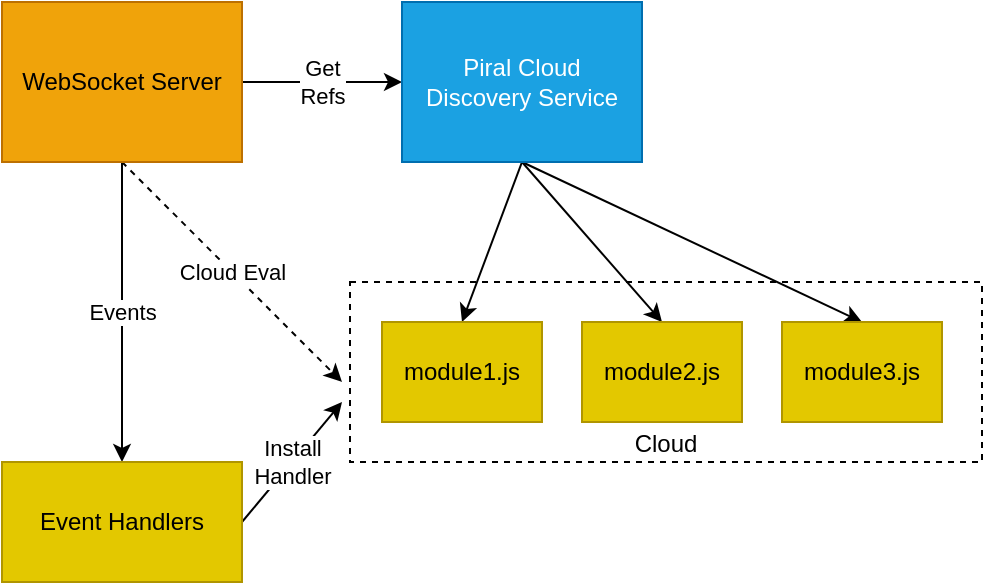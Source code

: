 <mxfile>
    <diagram id="eqUajL-OPayfKEwM5gUQ" name="Page-1">
        <mxGraphModel dx="1759" dy="1109" grid="1" gridSize="10" guides="1" tooltips="1" connect="1" arrows="1" fold="1" page="1" pageScale="1" pageWidth="827" pageHeight="1169" math="0" shadow="0">
            <root>
                <mxCell id="0"/>
                <mxCell id="1" parent="0"/>
                <mxCell id="11" value="Cloud" style="rounded=0;whiteSpace=wrap;html=1;verticalAlign=bottom;dashed=1;" parent="1" vertex="1">
                    <mxGeometry x="414" y="340" width="316" height="90" as="geometry"/>
                </mxCell>
                <mxCell id="4" value="Get&lt;br&gt;Refs" style="edgeStyle=none;html=1;exitX=1;exitY=0.5;exitDx=0;exitDy=0;entryX=0;entryY=0.5;entryDx=0;entryDy=0;" parent="1" source="2" target="3" edge="1">
                    <mxGeometry relative="1" as="geometry"/>
                </mxCell>
                <mxCell id="12" value="Cloud Eval" style="edgeStyle=none;html=1;exitX=0.5;exitY=1;exitDx=0;exitDy=0;dashed=1;" parent="1" source="2" edge="1">
                    <mxGeometry relative="1" as="geometry">
                        <mxPoint x="410" y="390" as="targetPoint"/>
                    </mxGeometry>
                </mxCell>
                <mxCell id="15" value="Events" style="edgeStyle=none;html=1;exitX=0.5;exitY=1;exitDx=0;exitDy=0;entryX=0.5;entryY=0;entryDx=0;entryDy=0;" parent="1" source="2" target="13" edge="1">
                    <mxGeometry relative="1" as="geometry"/>
                </mxCell>
                <mxCell id="2" value="WebSocket Server" style="rounded=0;whiteSpace=wrap;html=1;fillColor=#f0a30a;fontColor=#000000;strokeColor=#BD7000;" parent="1" vertex="1">
                    <mxGeometry x="240" y="200" width="120" height="80" as="geometry"/>
                </mxCell>
                <mxCell id="8" style="edgeStyle=none;html=1;exitX=0.5;exitY=1;exitDx=0;exitDy=0;entryX=0.5;entryY=0;entryDx=0;entryDy=0;" parent="1" source="3" target="5" edge="1">
                    <mxGeometry relative="1" as="geometry"/>
                </mxCell>
                <mxCell id="9" style="edgeStyle=none;html=1;exitX=0.5;exitY=1;exitDx=0;exitDy=0;entryX=0.5;entryY=0;entryDx=0;entryDy=0;" parent="1" source="3" target="6" edge="1">
                    <mxGeometry relative="1" as="geometry"/>
                </mxCell>
                <mxCell id="10" style="edgeStyle=none;html=1;exitX=0.5;exitY=1;exitDx=0;exitDy=0;entryX=0.5;entryY=0;entryDx=0;entryDy=0;" parent="1" source="3" target="7" edge="1">
                    <mxGeometry relative="1" as="geometry"/>
                </mxCell>
                <mxCell id="3" value="Piral Cloud&lt;br&gt;Discovery Service" style="rounded=0;whiteSpace=wrap;html=1;fillColor=#1ba1e2;fontColor=#ffffff;strokeColor=#006EAF;" parent="1" vertex="1">
                    <mxGeometry x="440" y="200" width="120" height="80" as="geometry"/>
                </mxCell>
                <mxCell id="5" value="module1.js" style="rounded=0;whiteSpace=wrap;html=1;fillColor=#e3c800;fontColor=#000000;strokeColor=#B09500;" parent="1" vertex="1">
                    <mxGeometry x="430" y="360" width="80" height="50" as="geometry"/>
                </mxCell>
                <mxCell id="6" value="module2.js" style="rounded=0;whiteSpace=wrap;html=1;fillColor=#e3c800;fontColor=#000000;strokeColor=#B09500;" parent="1" vertex="1">
                    <mxGeometry x="530" y="360" width="80" height="50" as="geometry"/>
                </mxCell>
                <mxCell id="7" value="module3.js" style="rounded=0;whiteSpace=wrap;html=1;fillColor=#e3c800;fontColor=#000000;strokeColor=#B09500;" parent="1" vertex="1">
                    <mxGeometry x="630" y="360" width="80" height="50" as="geometry"/>
                </mxCell>
                <mxCell id="14" value="Install&lt;br&gt;Handler" style="edgeStyle=none;html=1;exitX=1;exitY=0.5;exitDx=0;exitDy=0;" parent="1" source="13" edge="1">
                    <mxGeometry relative="1" as="geometry">
                        <mxPoint x="410" y="400" as="targetPoint"/>
                    </mxGeometry>
                </mxCell>
                <mxCell id="13" value="Event Handlers" style="rounded=0;whiteSpace=wrap;html=1;fillColor=#e3c800;fontColor=#000000;strokeColor=#B09500;" parent="1" vertex="1">
                    <mxGeometry x="240" y="430" width="120" height="60" as="geometry"/>
                </mxCell>
            </root>
        </mxGraphModel>
    </diagram>
</mxfile>